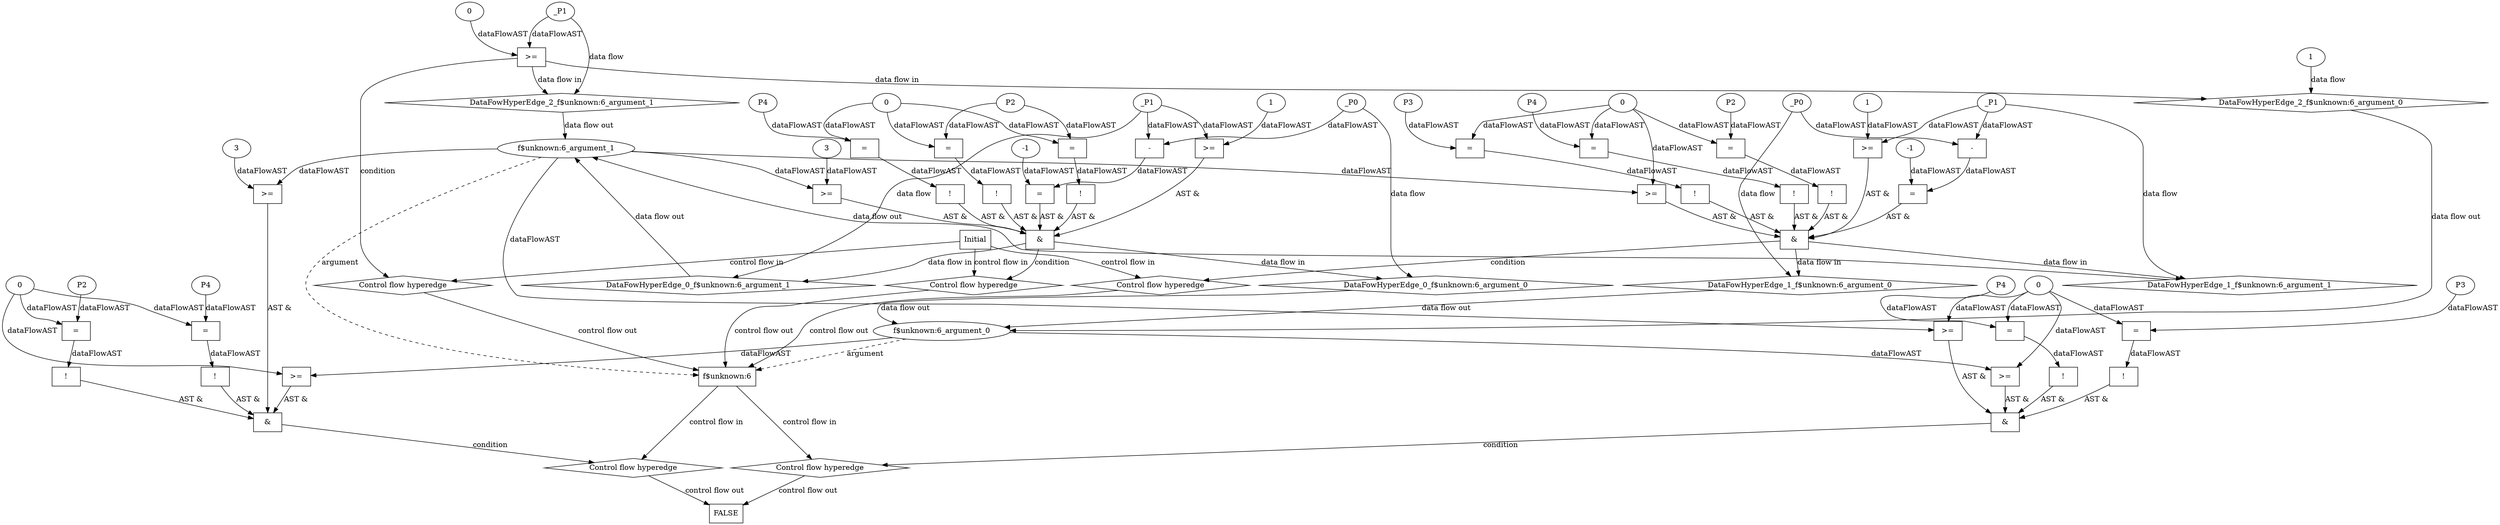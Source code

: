 digraph dag {
"f$unknown:6" [label="f$unknown:6" nodeName="f$unknown:6" class=cfn  shape="rect"];
FALSE [label="FALSE" nodeName=FALSE class=cfn  shape="rect"];
Initial [label="Initial" nodeName=Initial class=cfn  shape="rect"];
ControlFowHyperEdge_0 [label="Control flow hyperedge" nodeName=ControlFowHyperEdge_0 class=controlFlowHyperEdge shape="diamond"];
"Initial" -> ControlFowHyperEdge_0 [label="control flow in"]
ControlFowHyperEdge_0 -> "f$unknown:6" [label="control flow out"]
ControlFowHyperEdge_1 [label="Control flow hyperedge" nodeName=ControlFowHyperEdge_1 class=controlFlowHyperEdge shape="diamond"];
"Initial" -> ControlFowHyperEdge_1 [label="control flow in"]
ControlFowHyperEdge_1 -> "f$unknown:6" [label="control flow out"]
ControlFowHyperEdge_2 [label="Control flow hyperedge" nodeName=ControlFowHyperEdge_2 class=controlFlowHyperEdge shape="diamond"];
"Initial" -> ControlFowHyperEdge_2 [label="control flow in"]
ControlFowHyperEdge_2 -> "f$unknown:6" [label="control flow out"]
ControlFowHyperEdge_3 [label="Control flow hyperedge" nodeName=ControlFowHyperEdge_3 class=controlFlowHyperEdge shape="diamond"];
"f$unknown:6" -> ControlFowHyperEdge_3 [label="control flow in"]
ControlFowHyperEdge_3 -> "FALSE" [label="control flow out"]
ControlFowHyperEdge_4 [label="Control flow hyperedge" nodeName=ControlFowHyperEdge_4 class=controlFlowHyperEdge shape="diamond"];
"f$unknown:6" -> ControlFowHyperEdge_4 [label="control flow in"]
ControlFowHyperEdge_4 -> "FALSE" [label="control flow out"]
"f$unknown:6_argument_0" [label="f$unknown:6_argument_0" nodeName=argument0 class=argument  head="f$unknown:6" shape="oval"];
"f$unknown:6_argument_0" -> "f$unknown:6"[label="argument" style="dashed"]
"f$unknown:6_argument_1" [label="f$unknown:6_argument_1" nodeName=argument1 class=argument  head="f$unknown:6" shape="oval"];
"f$unknown:6_argument_1" -> "f$unknown:6"[label="argument" style="dashed"]

"xxxf$unknown:6___Initial_0xxx_and" [label="&" nodeName="xxxf$unknown:6___Initial_0xxx_and" class=Operator shape="rect"];
"xxxf$unknown:6___Initial_0xxxguard5_node_0" [label="!" nodeName="xxxf$unknown:6___Initial_0xxxguard5_node_0" class=Operator shape="rect"];
"xxxf$unknown:6___Initial_0xxxguard5_node_1" [label="=" nodeName="xxxf$unknown:6___Initial_0xxxguard5_node_1" class=Operator  shape="rect"];
"xxxf$unknown:6___Initial_0xxxguard5_node_1" -> "xxxf$unknown:6___Initial_0xxxguard5_node_0"[label="dataFlowAST"]
"xxxf$unknown:6___Initial_0xxxguard4_node_2" -> "xxxf$unknown:6___Initial_0xxxguard5_node_1"[label="dataFlowAST"]
"xxxf$unknown:6___Initial_0xxxguard3_node_3" -> "xxxf$unknown:6___Initial_0xxxguard5_node_1"[label="dataFlowAST"]

"xxxf$unknown:6___Initial_0xxxguard5_node_0" -> "xxxf$unknown:6___Initial_0xxx_and" [label="AST &"];
"xxxf$unknown:6___Initial_0xxxguard3_node_0" [label="!" nodeName="xxxf$unknown:6___Initial_0xxxguard3_node_0" class=Operator shape="rect"];
"xxxf$unknown:6___Initial_0xxxguard3_node_1" [label="=" nodeName="xxxf$unknown:6___Initial_0xxxguard3_node_1" class=Operator  shape="rect"];
"xxxf$unknown:6___Initial_0xxxguard3_node_2" [label="P4" nodeName="xxxf$unknown:6___Initial_0xxxguard3_node_2" class=Constant ];
"xxxf$unknown:6___Initial_0xxxguard3_node_3" [label="0" nodeName="xxxf$unknown:6___Initial_0xxxguard3_node_3" class=Literal ];
"xxxf$unknown:6___Initial_0xxxguard3_node_1" -> "xxxf$unknown:6___Initial_0xxxguard3_node_0"[label="dataFlowAST"]
"xxxf$unknown:6___Initial_0xxxguard3_node_2" -> "xxxf$unknown:6___Initial_0xxxguard3_node_1"[label="dataFlowAST"]
"xxxf$unknown:6___Initial_0xxxguard3_node_3" -> "xxxf$unknown:6___Initial_0xxxguard3_node_1"[label="dataFlowAST"]

"xxxf$unknown:6___Initial_0xxxguard3_node_0" -> "xxxf$unknown:6___Initial_0xxx_and" [label="AST &"];
"xxxf$unknown:6___Initial_0xxxguard1_node_0" [label="=" nodeName="xxxf$unknown:6___Initial_0xxxguard1_node_0" class=Operator  shape="rect"];
"xxxf$unknown:6___Initial_0xxxguard1_node_1" [label="-" nodeName="xxxf$unknown:6___Initial_0xxxguard1_node_1" class= Operator shape="rect"];
"xxxf$unknown:6___Initial_0xxxguard1_node_4" [label="-1" nodeName="xxxf$unknown:6___Initial_0xxxguard1_node_4" class=Literal ];
"xxxf$unknown:6___Initial_0xxxguard1_node_1" -> "xxxf$unknown:6___Initial_0xxxguard1_node_0"[label="dataFlowAST"]
"xxxf$unknown:6___Initial_0xxxguard1_node_4" -> "xxxf$unknown:6___Initial_0xxxguard1_node_0"[label="dataFlowAST"]
"xxxf$unknown:6___Initial_0xxxdataFlow_0_node_0" -> "xxxf$unknown:6___Initial_0xxxguard1_node_1"[label="dataFlowAST"]
"xxxf$unknown:6___Initial_0xxxdataFlow1_node_0" -> "xxxf$unknown:6___Initial_0xxxguard1_node_1"[label="dataFlowAST"]

"xxxf$unknown:6___Initial_0xxxguard1_node_0" -> "xxxf$unknown:6___Initial_0xxx_and" [label="AST &"];
"xxxf$unknown:6___Initial_0xxxguard2_node_0" [label=">=" nodeName="xxxf$unknown:6___Initial_0xxxguard2_node_0" class=Operator  shape="rect"];
"xxxf$unknown:6___Initial_0xxxguard2_node_2" [label="3" nodeName="xxxf$unknown:6___Initial_0xxxguard2_node_2" class=Literal ];
"f$unknown:6_argument_1" -> "xxxf$unknown:6___Initial_0xxxguard2_node_0"[label="dataFlowAST"]
"xxxf$unknown:6___Initial_0xxxguard2_node_2" -> "xxxf$unknown:6___Initial_0xxxguard2_node_0"[label="dataFlowAST"]

"xxxf$unknown:6___Initial_0xxxguard2_node_0" -> "xxxf$unknown:6___Initial_0xxx_and" [label="AST &"];
"xxxf$unknown:6___Initial_0xxxguard4_node_0" [label="!" nodeName="xxxf$unknown:6___Initial_0xxxguard4_node_0" class=Operator shape="rect"];
"xxxf$unknown:6___Initial_0xxxguard4_node_1" [label="=" nodeName="xxxf$unknown:6___Initial_0xxxguard4_node_1" class=Operator  shape="rect"];
"xxxf$unknown:6___Initial_0xxxguard4_node_2" [label="P2" nodeName="xxxf$unknown:6___Initial_0xxxguard4_node_2" class=Constant ];
"xxxf$unknown:6___Initial_0xxxguard4_node_1" -> "xxxf$unknown:6___Initial_0xxxguard4_node_0"[label="dataFlowAST"]
"xxxf$unknown:6___Initial_0xxxguard4_node_2" -> "xxxf$unknown:6___Initial_0xxxguard4_node_1"[label="dataFlowAST"]
"xxxf$unknown:6___Initial_0xxxguard3_node_3" -> "xxxf$unknown:6___Initial_0xxxguard4_node_1"[label="dataFlowAST"]

"xxxf$unknown:6___Initial_0xxxguard4_node_0" -> "xxxf$unknown:6___Initial_0xxx_and" [label="AST &"];
"xxxf$unknown:6___Initial_0xxxguard_0_node_0" [label=">=" nodeName="xxxf$unknown:6___Initial_0xxxguard_0_node_0" class=Operator  shape="rect"];
"xxxf$unknown:6___Initial_0xxxguard_0_node_2" [label="1" nodeName="xxxf$unknown:6___Initial_0xxxguard_0_node_2" class=Literal ];
"xxxf$unknown:6___Initial_0xxxdataFlow1_node_0" -> "xxxf$unknown:6___Initial_0xxxguard_0_node_0"[label="dataFlowAST"]
"xxxf$unknown:6___Initial_0xxxguard_0_node_2" -> "xxxf$unknown:6___Initial_0xxxguard_0_node_0"[label="dataFlowAST"]

"xxxf$unknown:6___Initial_0xxxguard_0_node_0" -> "xxxf$unknown:6___Initial_0xxx_and" [label="AST &"];
"xxxf$unknown:6___Initial_0xxx_and" -> "ControlFowHyperEdge_0" [label="condition"];
"xxxf$unknown:6___Initial_0xxxdataFlow_0_node_0" [label="_P0" nodeName="xxxf$unknown:6___Initial_0xxxdataFlow_0_node_0" class=Constant ];

"xxxf$unknown:6___Initial_0xxxdataFlow_0_node_0" -> "DataFowHyperEdge_0_f$unknown:6_argument_0" [label="data flow"];
"xxxf$unknown:6___Initial_0xxxdataFlow1_node_0" [label="_P1" nodeName="xxxf$unknown:6___Initial_0xxxdataFlow1_node_0" class=Constant ];

"xxxf$unknown:6___Initial_0xxxdataFlow1_node_0" -> "DataFowHyperEdge_0_f$unknown:6_argument_1" [label="data flow"];
"xxxf$unknown:6___Initial_1xxx_and" [label="&" nodeName="xxxf$unknown:6___Initial_1xxx_and" class=Operator shape="rect"];
"xxxf$unknown:6___Initial_1xxxguard2_node_0" [label=">=" nodeName="xxxf$unknown:6___Initial_1xxxguard2_node_0" class=Operator  shape="rect"];
"xxxf$unknown:6___Initial_1xxxguard2_node_1" [label="0" nodeName="xxxf$unknown:6___Initial_1xxxguard2_node_1" class=Literal ];
"xxxf$unknown:6___Initial_1xxxguard2_node_1" -> "xxxf$unknown:6___Initial_1xxxguard2_node_0"[label="dataFlowAST"]
"f$unknown:6_argument_1" -> "xxxf$unknown:6___Initial_1xxxguard2_node_0"[label="dataFlowAST"]

"xxxf$unknown:6___Initial_1xxxguard2_node_0" -> "xxxf$unknown:6___Initial_1xxx_and" [label="AST &"];
"xxxf$unknown:6___Initial_1xxxguard1_node_0" [label="=" nodeName="xxxf$unknown:6___Initial_1xxxguard1_node_0" class=Operator  shape="rect"];
"xxxf$unknown:6___Initial_1xxxguard1_node_1" [label="-" nodeName="xxxf$unknown:6___Initial_1xxxguard1_node_1" class= Operator shape="rect"];
"xxxf$unknown:6___Initial_1xxxguard1_node_4" [label="-1" nodeName="xxxf$unknown:6___Initial_1xxxguard1_node_4" class=Literal ];
"xxxf$unknown:6___Initial_1xxxguard1_node_1" -> "xxxf$unknown:6___Initial_1xxxguard1_node_0"[label="dataFlowAST"]
"xxxf$unknown:6___Initial_1xxxguard1_node_4" -> "xxxf$unknown:6___Initial_1xxxguard1_node_0"[label="dataFlowAST"]
"xxxf$unknown:6___Initial_1xxxdataFlow_0_node_0" -> "xxxf$unknown:6___Initial_1xxxguard1_node_1"[label="dataFlowAST"]
"xxxf$unknown:6___Initial_1xxxdataFlow1_node_0" -> "xxxf$unknown:6___Initial_1xxxguard1_node_1"[label="dataFlowAST"]

"xxxf$unknown:6___Initial_1xxxguard1_node_0" -> "xxxf$unknown:6___Initial_1xxx_and" [label="AST &"];
"xxxf$unknown:6___Initial_1xxxguard3_node_0" [label="!" nodeName="xxxf$unknown:6___Initial_1xxxguard3_node_0" class=Operator shape="rect"];
"xxxf$unknown:6___Initial_1xxxguard3_node_1" [label="=" nodeName="xxxf$unknown:6___Initial_1xxxguard3_node_1" class=Operator  shape="rect"];
"xxxf$unknown:6___Initial_1xxxguard3_node_2" [label="P3" nodeName="xxxf$unknown:6___Initial_1xxxguard3_node_2" class=Constant ];
"xxxf$unknown:6___Initial_1xxxguard3_node_1" -> "xxxf$unknown:6___Initial_1xxxguard3_node_0"[label="dataFlowAST"]
"xxxf$unknown:6___Initial_1xxxguard3_node_2" -> "xxxf$unknown:6___Initial_1xxxguard3_node_1"[label="dataFlowAST"]
"xxxf$unknown:6___Initial_1xxxguard2_node_1" -> "xxxf$unknown:6___Initial_1xxxguard3_node_1"[label="dataFlowAST"]

"xxxf$unknown:6___Initial_1xxxguard3_node_0" -> "xxxf$unknown:6___Initial_1xxx_and" [label="AST &"];
"xxxf$unknown:6___Initial_1xxxguard5_node_0" [label="!" nodeName="xxxf$unknown:6___Initial_1xxxguard5_node_0" class=Operator shape="rect"];
"xxxf$unknown:6___Initial_1xxxguard5_node_1" [label="=" nodeName="xxxf$unknown:6___Initial_1xxxguard5_node_1" class=Operator  shape="rect"];
"xxxf$unknown:6___Initial_1xxxguard5_node_2" [label="P2" nodeName="xxxf$unknown:6___Initial_1xxxguard5_node_2" class=Constant ];
"xxxf$unknown:6___Initial_1xxxguard5_node_1" -> "xxxf$unknown:6___Initial_1xxxguard5_node_0"[label="dataFlowAST"]
"xxxf$unknown:6___Initial_1xxxguard5_node_2" -> "xxxf$unknown:6___Initial_1xxxguard5_node_1"[label="dataFlowAST"]
"xxxf$unknown:6___Initial_1xxxguard2_node_1" -> "xxxf$unknown:6___Initial_1xxxguard5_node_1"[label="dataFlowAST"]

"xxxf$unknown:6___Initial_1xxxguard5_node_0" -> "xxxf$unknown:6___Initial_1xxx_and" [label="AST &"];
"xxxf$unknown:6___Initial_1xxxguard_0_node_0" [label=">=" nodeName="xxxf$unknown:6___Initial_1xxxguard_0_node_0" class=Operator  shape="rect"];
"xxxf$unknown:6___Initial_1xxxguard_0_node_2" [label="1" nodeName="xxxf$unknown:6___Initial_1xxxguard_0_node_2" class=Literal ];
"xxxf$unknown:6___Initial_1xxxdataFlow1_node_0" -> "xxxf$unknown:6___Initial_1xxxguard_0_node_0"[label="dataFlowAST"]
"xxxf$unknown:6___Initial_1xxxguard_0_node_2" -> "xxxf$unknown:6___Initial_1xxxguard_0_node_0"[label="dataFlowAST"]

"xxxf$unknown:6___Initial_1xxxguard_0_node_0" -> "xxxf$unknown:6___Initial_1xxx_and" [label="AST &"];
"xxxf$unknown:6___Initial_1xxxguard4_node_0" [label="!" nodeName="xxxf$unknown:6___Initial_1xxxguard4_node_0" class=Operator shape="rect"];
"xxxf$unknown:6___Initial_1xxxguard4_node_1" [label="=" nodeName="xxxf$unknown:6___Initial_1xxxguard4_node_1" class=Operator  shape="rect"];
"xxxf$unknown:6___Initial_1xxxguard4_node_2" [label="P4" nodeName="xxxf$unknown:6___Initial_1xxxguard4_node_2" class=Constant ];
"xxxf$unknown:6___Initial_1xxxguard4_node_1" -> "xxxf$unknown:6___Initial_1xxxguard4_node_0"[label="dataFlowAST"]
"xxxf$unknown:6___Initial_1xxxguard4_node_2" -> "xxxf$unknown:6___Initial_1xxxguard4_node_1"[label="dataFlowAST"]
"xxxf$unknown:6___Initial_1xxxguard2_node_1" -> "xxxf$unknown:6___Initial_1xxxguard4_node_1"[label="dataFlowAST"]

"xxxf$unknown:6___Initial_1xxxguard4_node_0" -> "xxxf$unknown:6___Initial_1xxx_and" [label="AST &"];
"xxxf$unknown:6___Initial_1xxx_and" -> "ControlFowHyperEdge_1" [label="condition"];
"xxxf$unknown:6___Initial_1xxxdataFlow_0_node_0" [label="_P0" nodeName="xxxf$unknown:6___Initial_1xxxdataFlow_0_node_0" class=Constant ];

"xxxf$unknown:6___Initial_1xxxdataFlow_0_node_0" -> "DataFowHyperEdge_1_f$unknown:6_argument_0" [label="data flow"];
"xxxf$unknown:6___Initial_1xxxdataFlow1_node_0" [label="_P1" nodeName="xxxf$unknown:6___Initial_1xxxdataFlow1_node_0" class=Constant ];

"xxxf$unknown:6___Initial_1xxxdataFlow1_node_0" -> "DataFowHyperEdge_1_f$unknown:6_argument_1" [label="data flow"];
"xxxf$unknown:6___Initial_2xxxguard_0_node_0" [label=">=" nodeName="xxxf$unknown:6___Initial_2xxxguard_0_node_0" class=Operator  shape="rect"];
"xxxf$unknown:6___Initial_2xxxguard_0_node_1" [label="0" nodeName="xxxf$unknown:6___Initial_2xxxguard_0_node_1" class=Literal ];
"xxxf$unknown:6___Initial_2xxxguard_0_node_1" -> "xxxf$unknown:6___Initial_2xxxguard_0_node_0"[label="dataFlowAST"]
"xxxf$unknown:6___Initial_2xxxdataFlow1_node_0" -> "xxxf$unknown:6___Initial_2xxxguard_0_node_0"[label="dataFlowAST"]

"xxxf$unknown:6___Initial_2xxxguard_0_node_0" -> "ControlFowHyperEdge_2" [label="condition"];
"xxxf$unknown:6___Initial_2xxxdataFlow_0_node_0" [label="1" nodeName="xxxf$unknown:6___Initial_2xxxdataFlow_0_node_0" class=Literal ];

"xxxf$unknown:6___Initial_2xxxdataFlow_0_node_0" -> "DataFowHyperEdge_2_f$unknown:6_argument_0" [label="data flow"];
"xxxf$unknown:6___Initial_2xxxdataFlow1_node_0" [label="_P1" nodeName="xxxf$unknown:6___Initial_2xxxdataFlow1_node_0" class=Constant ];

"xxxf$unknown:6___Initial_2xxxdataFlow1_node_0" -> "DataFowHyperEdge_2_f$unknown:6_argument_1" [label="data flow"];
"xxxFALSE___f$unknown:6_3xxx_and" [label="&" nodeName="xxxFALSE___f$unknown:6_3xxx_and" class=Operator shape="rect"];
"xxxFALSE___f$unknown:6_3xxxguard_0_node_0" [label="!" nodeName="xxxFALSE___f$unknown:6_3xxxguard_0_node_0" class=Operator shape="rect"];
"xxxFALSE___f$unknown:6_3xxxguard_0_node_1" [label="=" nodeName="xxxFALSE___f$unknown:6_3xxxguard_0_node_1" class=Operator  shape="rect"];
"xxxFALSE___f$unknown:6_3xxxguard_0_node_2" [label="P4" nodeName="xxxFALSE___f$unknown:6_3xxxguard_0_node_2" class=Constant ];
"xxxFALSE___f$unknown:6_3xxxguard_0_node_3" [label="0" nodeName="xxxFALSE___f$unknown:6_3xxxguard_0_node_3" class=Literal ];
"xxxFALSE___f$unknown:6_3xxxguard_0_node_1" -> "xxxFALSE___f$unknown:6_3xxxguard_0_node_0"[label="dataFlowAST"]
"xxxFALSE___f$unknown:6_3xxxguard_0_node_2" -> "xxxFALSE___f$unknown:6_3xxxguard_0_node_1"[label="dataFlowAST"]
"xxxFALSE___f$unknown:6_3xxxguard_0_node_3" -> "xxxFALSE___f$unknown:6_3xxxguard_0_node_1"[label="dataFlowAST"]

"xxxFALSE___f$unknown:6_3xxxguard_0_node_0" -> "xxxFALSE___f$unknown:6_3xxx_and" [label="AST &"];
"xxxFALSE___f$unknown:6_3xxxguard1_node_0" [label="!" nodeName="xxxFALSE___f$unknown:6_3xxxguard1_node_0" class=Operator shape="rect"];
"xxxFALSE___f$unknown:6_3xxxguard1_node_1" [label="=" nodeName="xxxFALSE___f$unknown:6_3xxxguard1_node_1" class=Operator  shape="rect"];
"xxxFALSE___f$unknown:6_3xxxguard1_node_2" [label="P2" nodeName="xxxFALSE___f$unknown:6_3xxxguard1_node_2" class=Constant ];
"xxxFALSE___f$unknown:6_3xxxguard1_node_1" -> "xxxFALSE___f$unknown:6_3xxxguard1_node_0"[label="dataFlowAST"]
"xxxFALSE___f$unknown:6_3xxxguard1_node_2" -> "xxxFALSE___f$unknown:6_3xxxguard1_node_1"[label="dataFlowAST"]
"xxxFALSE___f$unknown:6_3xxxguard_0_node_3" -> "xxxFALSE___f$unknown:6_3xxxguard1_node_1"[label="dataFlowAST"]

"xxxFALSE___f$unknown:6_3xxxguard1_node_0" -> "xxxFALSE___f$unknown:6_3xxx_and" [label="AST &"];
"xxxFALSE___f$unknown:6_3xxxguard2_node_0" [label=">=" nodeName="xxxFALSE___f$unknown:6_3xxxguard2_node_0" class=Operator  shape="rect"];
"xxxFALSE___f$unknown:6_3xxxguard_0_node_3" -> "xxxFALSE___f$unknown:6_3xxxguard2_node_0"[label="dataFlowAST"]
"f$unknown:6_argument_0" -> "xxxFALSE___f$unknown:6_3xxxguard2_node_0"[label="dataFlowAST"]

"xxxFALSE___f$unknown:6_3xxxguard2_node_0" -> "xxxFALSE___f$unknown:6_3xxx_and" [label="AST &"];
"xxxFALSE___f$unknown:6_3xxxguard3_node_0" [label=">=" nodeName="xxxFALSE___f$unknown:6_3xxxguard3_node_0" class=Operator  shape="rect"];
"xxxFALSE___f$unknown:6_3xxxguard3_node_2" [label="3" nodeName="xxxFALSE___f$unknown:6_3xxxguard3_node_2" class=Literal ];
"f$unknown:6_argument_1" -> "xxxFALSE___f$unknown:6_3xxxguard3_node_0"[label="dataFlowAST"]
"xxxFALSE___f$unknown:6_3xxxguard3_node_2" -> "xxxFALSE___f$unknown:6_3xxxguard3_node_0"[label="dataFlowAST"]

"xxxFALSE___f$unknown:6_3xxxguard3_node_0" -> "xxxFALSE___f$unknown:6_3xxx_and" [label="AST &"];
"xxxFALSE___f$unknown:6_3xxx_and" -> "ControlFowHyperEdge_3" [label="condition"];
"xxxFALSE___f$unknown:6_4xxx_and" [label="&" nodeName="xxxFALSE___f$unknown:6_4xxx_and" class=Operator shape="rect"];
"xxxFALSE___f$unknown:6_4xxxguard_0_node_0" [label="!" nodeName="xxxFALSE___f$unknown:6_4xxxguard_0_node_0" class=Operator shape="rect"];
"xxxFALSE___f$unknown:6_4xxxguard_0_node_1" [label="=" nodeName="xxxFALSE___f$unknown:6_4xxxguard_0_node_1" class=Operator  shape="rect"];
"xxxFALSE___f$unknown:6_4xxxguard_0_node_2" [label="P3" nodeName="xxxFALSE___f$unknown:6_4xxxguard_0_node_2" class=Constant ];
"xxxFALSE___f$unknown:6_4xxxguard_0_node_3" [label="0" nodeName="xxxFALSE___f$unknown:6_4xxxguard_0_node_3" class=Literal ];
"xxxFALSE___f$unknown:6_4xxxguard_0_node_1" -> "xxxFALSE___f$unknown:6_4xxxguard_0_node_0"[label="dataFlowAST"]
"xxxFALSE___f$unknown:6_4xxxguard_0_node_2" -> "xxxFALSE___f$unknown:6_4xxxguard_0_node_1"[label="dataFlowAST"]
"xxxFALSE___f$unknown:6_4xxxguard_0_node_3" -> "xxxFALSE___f$unknown:6_4xxxguard_0_node_1"[label="dataFlowAST"]

"xxxFALSE___f$unknown:6_4xxxguard_0_node_0" -> "xxxFALSE___f$unknown:6_4xxx_and" [label="AST &"];
"xxxFALSE___f$unknown:6_4xxxguard1_node_0" [label="!" nodeName="xxxFALSE___f$unknown:6_4xxxguard1_node_0" class=Operator shape="rect"];
"xxxFALSE___f$unknown:6_4xxxguard1_node_1" [label="=" nodeName="xxxFALSE___f$unknown:6_4xxxguard1_node_1" class=Operator  shape="rect"];
"xxxFALSE___f$unknown:6_4xxxguard1_node_2" [label="P4" nodeName="xxxFALSE___f$unknown:6_4xxxguard1_node_2" class=Constant ];
"xxxFALSE___f$unknown:6_4xxxguard1_node_1" -> "xxxFALSE___f$unknown:6_4xxxguard1_node_0"[label="dataFlowAST"]
"xxxFALSE___f$unknown:6_4xxxguard1_node_2" -> "xxxFALSE___f$unknown:6_4xxxguard1_node_1"[label="dataFlowAST"]
"xxxFALSE___f$unknown:6_4xxxguard_0_node_3" -> "xxxFALSE___f$unknown:6_4xxxguard1_node_1"[label="dataFlowAST"]

"xxxFALSE___f$unknown:6_4xxxguard1_node_0" -> "xxxFALSE___f$unknown:6_4xxx_and" [label="AST &"];
"xxxFALSE___f$unknown:6_4xxxguard2_node_0" [label=">=" nodeName="xxxFALSE___f$unknown:6_4xxxguard2_node_0" class=Operator  shape="rect"];
"xxxFALSE___f$unknown:6_4xxxguard_0_node_3" -> "xxxFALSE___f$unknown:6_4xxxguard2_node_0"[label="dataFlowAST"]
"f$unknown:6_argument_0" -> "xxxFALSE___f$unknown:6_4xxxguard2_node_0"[label="dataFlowAST"]

"xxxFALSE___f$unknown:6_4xxxguard2_node_0" -> "xxxFALSE___f$unknown:6_4xxx_and" [label="AST &"];
"xxxFALSE___f$unknown:6_4xxxguard3_node_0" [label=">=" nodeName="xxxFALSE___f$unknown:6_4xxxguard3_node_0" class=Operator  shape="rect"];
"xxxFALSE___f$unknown:6_4xxxguard_0_node_3" -> "xxxFALSE___f$unknown:6_4xxxguard3_node_0"[label="dataFlowAST"]
"f$unknown:6_argument_1" -> "xxxFALSE___f$unknown:6_4xxxguard3_node_0"[label="dataFlowAST"]

"xxxFALSE___f$unknown:6_4xxxguard3_node_0" -> "xxxFALSE___f$unknown:6_4xxx_and" [label="AST &"];
"xxxFALSE___f$unknown:6_4xxx_and" -> "ControlFowHyperEdge_4" [label="condition"];
"DataFowHyperEdge_0_f$unknown:6_argument_0" [label="DataFowHyperEdge_0_f$unknown:6_argument_0" nodeName="DataFowHyperEdge_0_f$unknown:6_argument_0" class=DataFlowHyperedge shape="diamond"];
"DataFowHyperEdge_0_f$unknown:6_argument_0" -> "f$unknown:6_argument_0"[label="data flow out"]
"xxxf$unknown:6___Initial_0xxx_and" -> "DataFowHyperEdge_0_f$unknown:6_argument_0"[label="data flow in"]
"DataFowHyperEdge_0_f$unknown:6_argument_1" [label="DataFowHyperEdge_0_f$unknown:6_argument_1" nodeName="DataFowHyperEdge_0_f$unknown:6_argument_1" class=DataFlowHyperedge shape="diamond"];
"DataFowHyperEdge_0_f$unknown:6_argument_1" -> "f$unknown:6_argument_1"[label="data flow out"]
"xxxf$unknown:6___Initial_0xxx_and" -> "DataFowHyperEdge_0_f$unknown:6_argument_1"[label="data flow in"]
"DataFowHyperEdge_1_f$unknown:6_argument_0" [label="DataFowHyperEdge_1_f$unknown:6_argument_0" nodeName="DataFowHyperEdge_1_f$unknown:6_argument_0" class=DataFlowHyperedge shape="diamond"];
"DataFowHyperEdge_1_f$unknown:6_argument_0" -> "f$unknown:6_argument_0"[label="data flow out"]
"xxxf$unknown:6___Initial_1xxx_and" -> "DataFowHyperEdge_1_f$unknown:6_argument_0"[label="data flow in"]
"DataFowHyperEdge_1_f$unknown:6_argument_1" [label="DataFowHyperEdge_1_f$unknown:6_argument_1" nodeName="DataFowHyperEdge_1_f$unknown:6_argument_1" class=DataFlowHyperedge shape="diamond"];
"DataFowHyperEdge_1_f$unknown:6_argument_1" -> "f$unknown:6_argument_1"[label="data flow out"]
"xxxf$unknown:6___Initial_1xxx_and" -> "DataFowHyperEdge_1_f$unknown:6_argument_1"[label="data flow in"]
"DataFowHyperEdge_2_f$unknown:6_argument_0" [label="DataFowHyperEdge_2_f$unknown:6_argument_0" nodeName="DataFowHyperEdge_2_f$unknown:6_argument_0" class=DataFlowHyperedge shape="diamond"];
"DataFowHyperEdge_2_f$unknown:6_argument_0" -> "f$unknown:6_argument_0"[label="data flow out"]
"xxxf$unknown:6___Initial_2xxxguard_0_node_0" -> "DataFowHyperEdge_2_f$unknown:6_argument_0"[label="data flow in"]
"DataFowHyperEdge_2_f$unknown:6_argument_1" [label="DataFowHyperEdge_2_f$unknown:6_argument_1" nodeName="DataFowHyperEdge_2_f$unknown:6_argument_1" class=DataFlowHyperedge shape="diamond"];
"DataFowHyperEdge_2_f$unknown:6_argument_1" -> "f$unknown:6_argument_1"[label="data flow out"]
"xxxf$unknown:6___Initial_2xxxguard_0_node_0" -> "DataFowHyperEdge_2_f$unknown:6_argument_1"[label="data flow in"]




}
